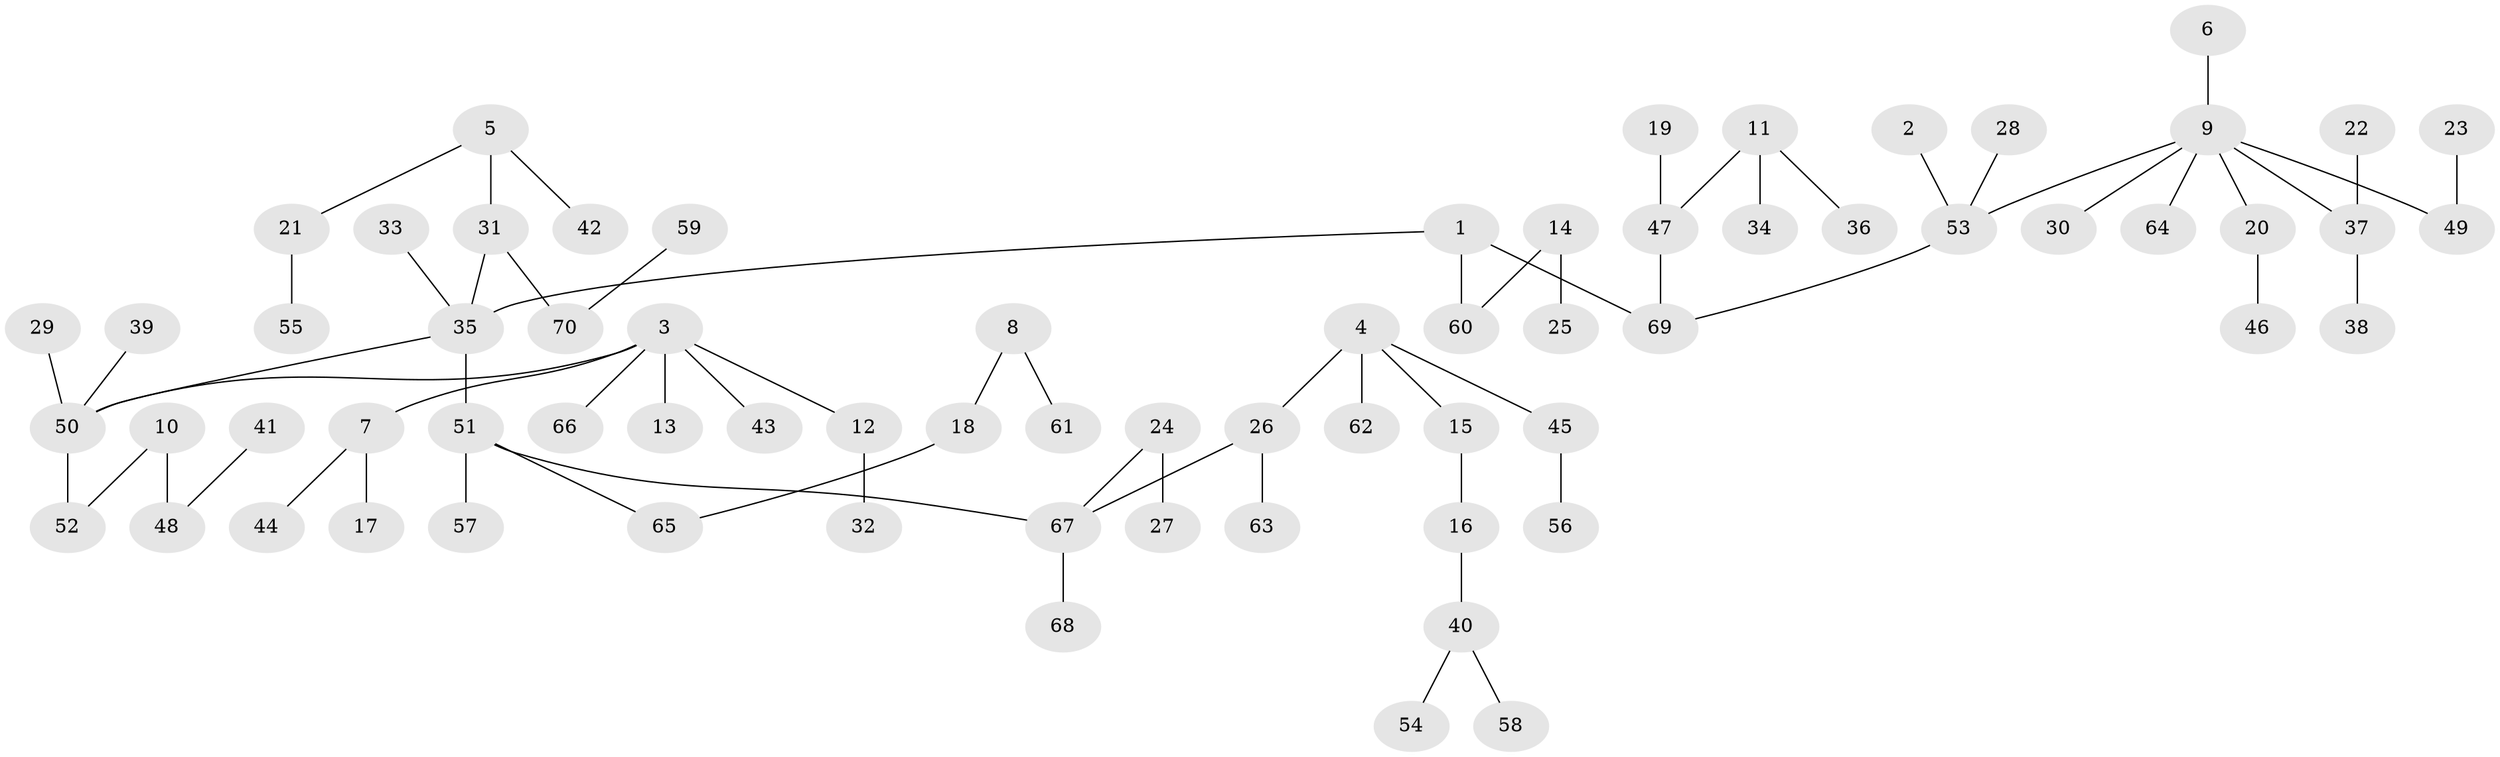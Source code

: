 // original degree distribution, {3: 0.1366906474820144, 7: 0.02158273381294964, 2: 0.2517985611510791, 4: 0.06474820143884892, 6: 0.02158273381294964, 1: 0.49640287769784175, 5: 0.007194244604316547}
// Generated by graph-tools (version 1.1) at 2025/02/03/09/25 03:02:19]
// undirected, 70 vertices, 69 edges
graph export_dot {
graph [start="1"]
  node [color=gray90,style=filled];
  1;
  2;
  3;
  4;
  5;
  6;
  7;
  8;
  9;
  10;
  11;
  12;
  13;
  14;
  15;
  16;
  17;
  18;
  19;
  20;
  21;
  22;
  23;
  24;
  25;
  26;
  27;
  28;
  29;
  30;
  31;
  32;
  33;
  34;
  35;
  36;
  37;
  38;
  39;
  40;
  41;
  42;
  43;
  44;
  45;
  46;
  47;
  48;
  49;
  50;
  51;
  52;
  53;
  54;
  55;
  56;
  57;
  58;
  59;
  60;
  61;
  62;
  63;
  64;
  65;
  66;
  67;
  68;
  69;
  70;
  1 -- 35 [weight=1.0];
  1 -- 60 [weight=1.0];
  1 -- 69 [weight=1.0];
  2 -- 53 [weight=1.0];
  3 -- 7 [weight=1.0];
  3 -- 12 [weight=1.0];
  3 -- 13 [weight=1.0];
  3 -- 43 [weight=1.0];
  3 -- 50 [weight=1.0];
  3 -- 66 [weight=1.0];
  4 -- 15 [weight=1.0];
  4 -- 26 [weight=1.0];
  4 -- 45 [weight=1.0];
  4 -- 62 [weight=1.0];
  5 -- 21 [weight=1.0];
  5 -- 31 [weight=1.0];
  5 -- 42 [weight=1.0];
  6 -- 9 [weight=1.0];
  7 -- 17 [weight=1.0];
  7 -- 44 [weight=1.0];
  8 -- 18 [weight=1.0];
  8 -- 61 [weight=1.0];
  9 -- 20 [weight=1.0];
  9 -- 30 [weight=1.0];
  9 -- 37 [weight=1.0];
  9 -- 49 [weight=1.0];
  9 -- 53 [weight=1.0];
  9 -- 64 [weight=1.0];
  10 -- 48 [weight=1.0];
  10 -- 52 [weight=1.0];
  11 -- 34 [weight=1.0];
  11 -- 36 [weight=1.0];
  11 -- 47 [weight=1.0];
  12 -- 32 [weight=1.0];
  14 -- 25 [weight=1.0];
  14 -- 60 [weight=1.0];
  15 -- 16 [weight=1.0];
  16 -- 40 [weight=1.0];
  18 -- 65 [weight=1.0];
  19 -- 47 [weight=1.0];
  20 -- 46 [weight=1.0];
  21 -- 55 [weight=1.0];
  22 -- 37 [weight=1.0];
  23 -- 49 [weight=1.0];
  24 -- 27 [weight=1.0];
  24 -- 67 [weight=1.0];
  26 -- 63 [weight=1.0];
  26 -- 67 [weight=1.0];
  28 -- 53 [weight=1.0];
  29 -- 50 [weight=1.0];
  31 -- 35 [weight=1.0];
  31 -- 70 [weight=1.0];
  33 -- 35 [weight=1.0];
  35 -- 50 [weight=1.0];
  35 -- 51 [weight=1.0];
  37 -- 38 [weight=1.0];
  39 -- 50 [weight=1.0];
  40 -- 54 [weight=1.0];
  40 -- 58 [weight=1.0];
  41 -- 48 [weight=1.0];
  45 -- 56 [weight=1.0];
  47 -- 69 [weight=1.0];
  50 -- 52 [weight=1.0];
  51 -- 57 [weight=1.0];
  51 -- 65 [weight=1.0];
  51 -- 67 [weight=1.0];
  53 -- 69 [weight=1.0];
  59 -- 70 [weight=1.0];
  67 -- 68 [weight=1.0];
}
